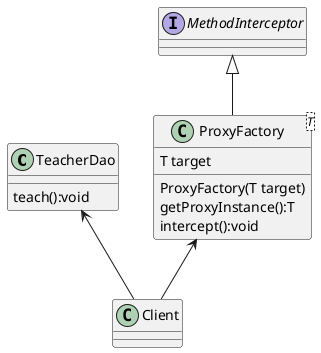 @startuml

class TeacherDao{
    teach():void
}

interface MethodInterceptor{

}

class ProxyFactory<T>{
    T target
    ProxyFactory(T target)
    getProxyInstance():T
    intercept():void
}


MethodInterceptor <|--ProxyFactory

TeacherDao <-- Client
ProxyFactory <-- Client
@enduml
